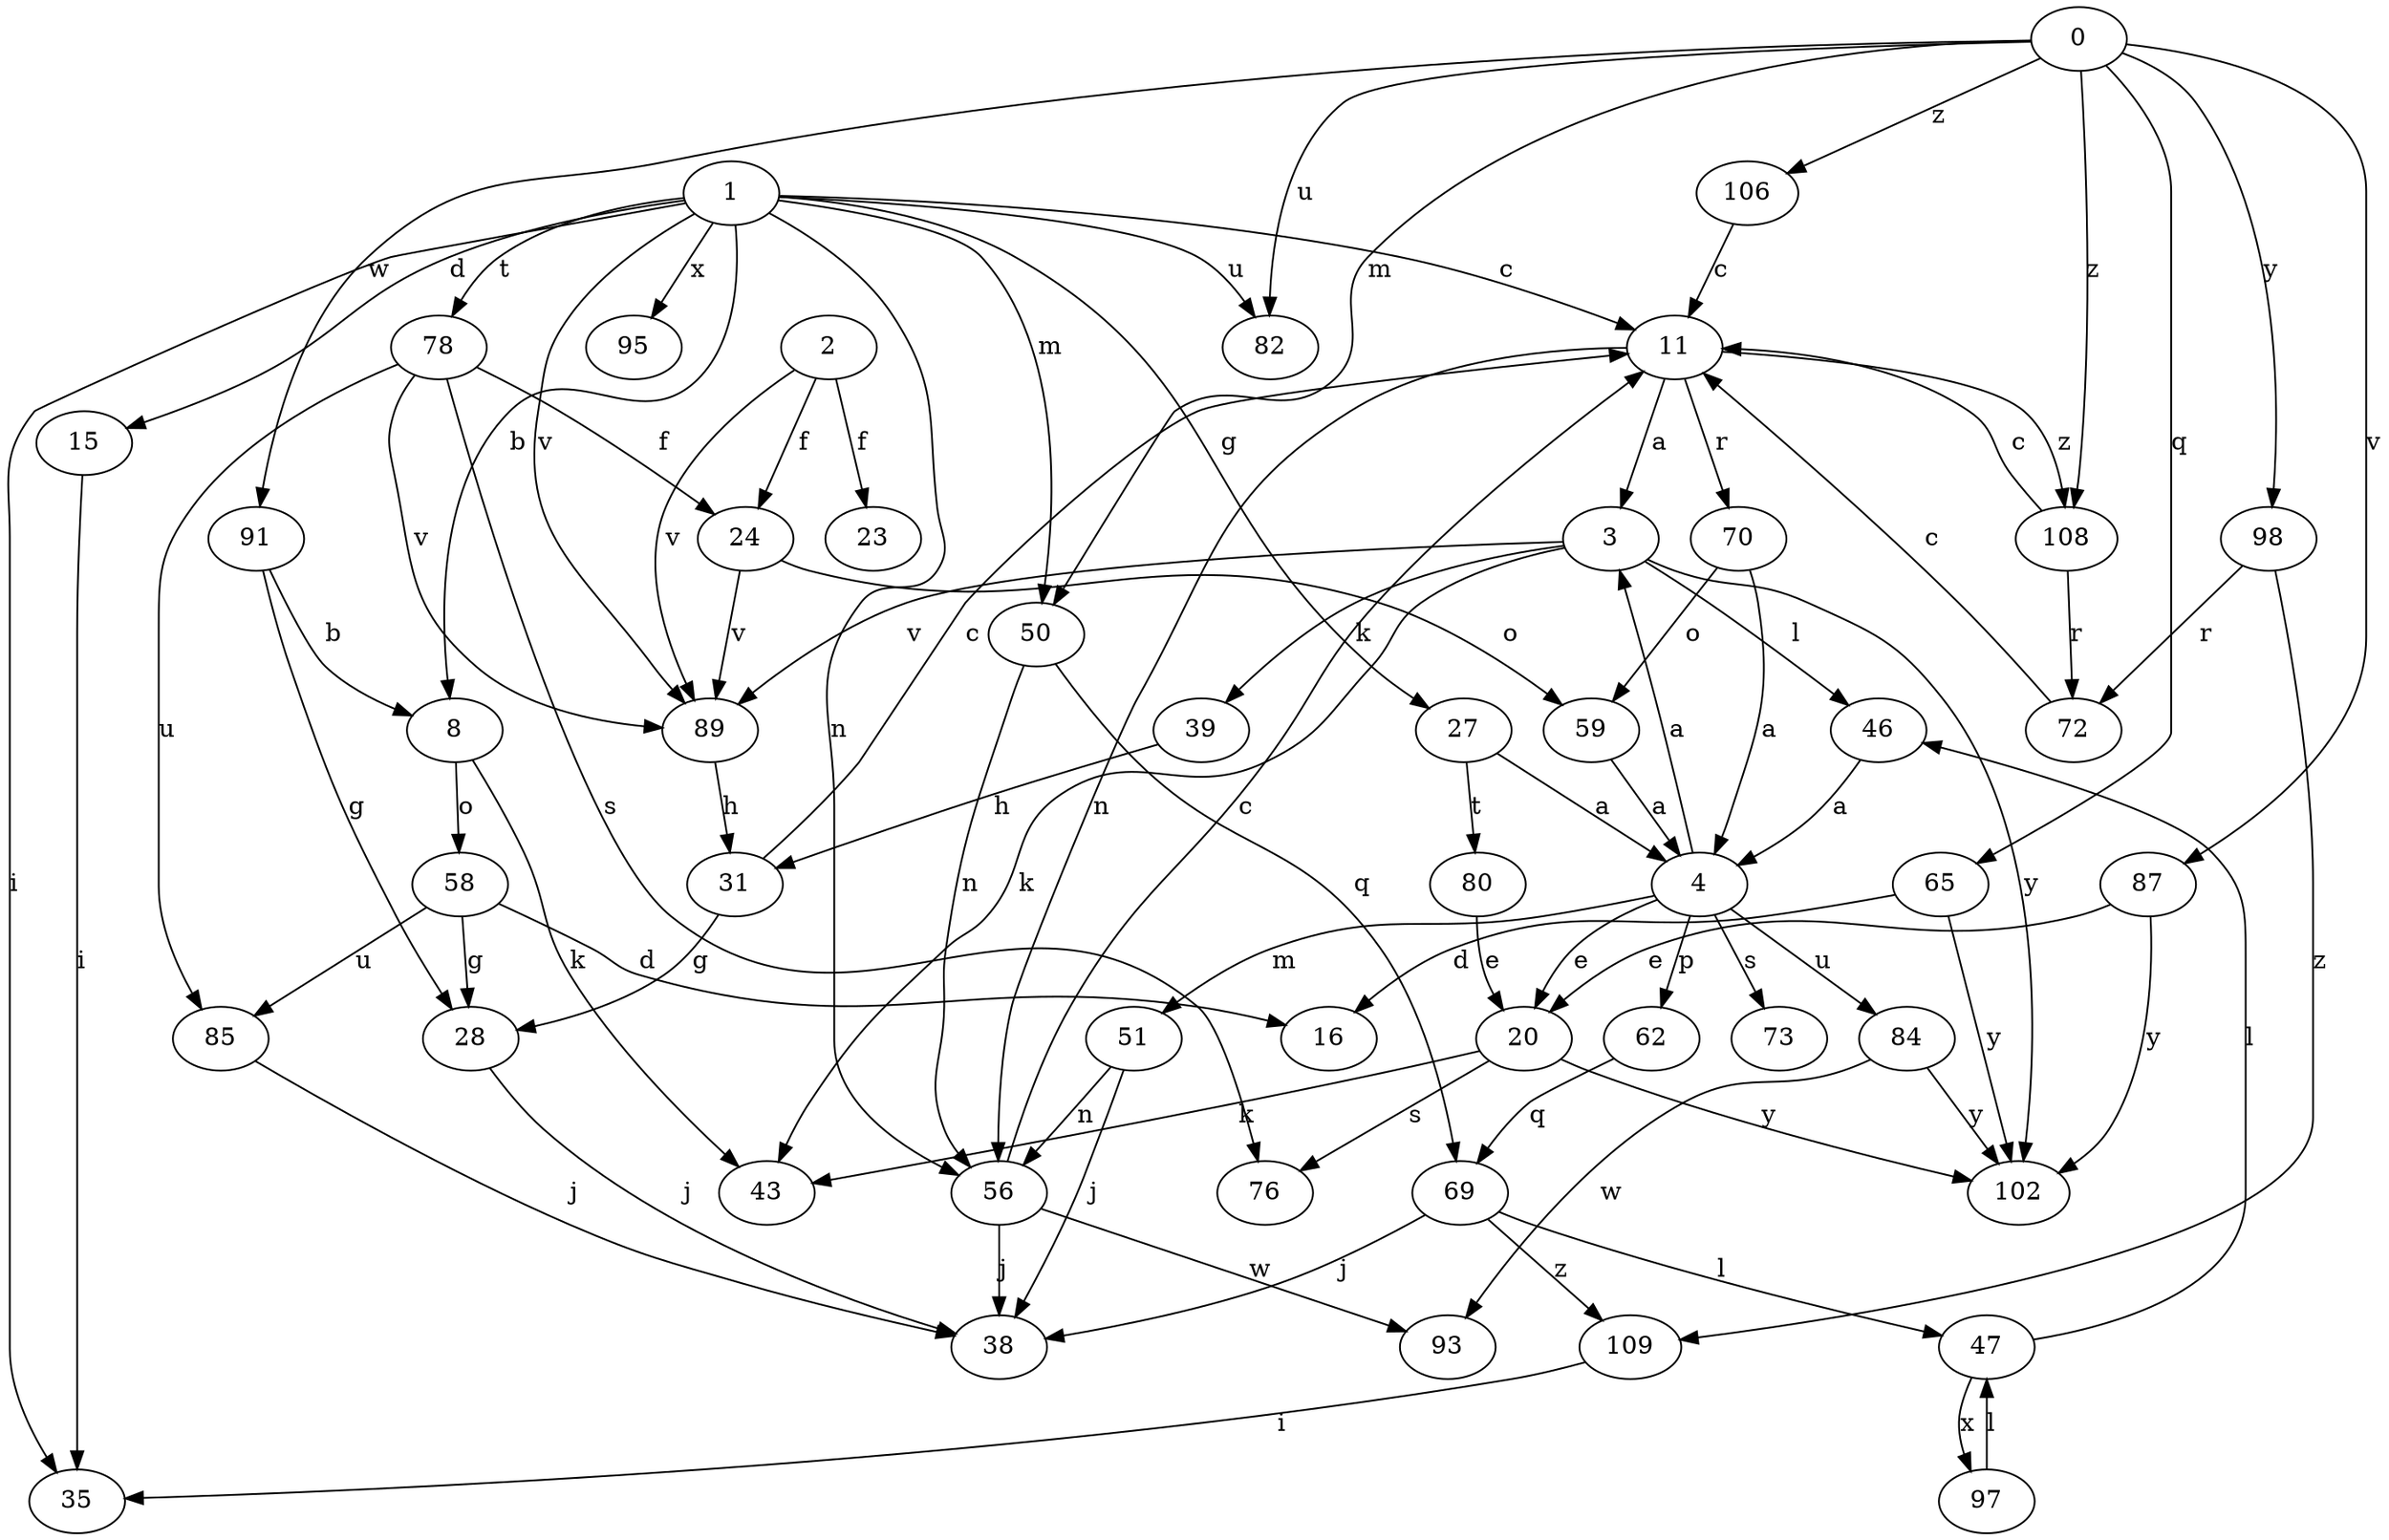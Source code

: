 strict digraph  {
1;
2;
3;
4;
8;
11;
15;
16;
20;
23;
24;
27;
28;
31;
35;
38;
39;
43;
46;
47;
50;
51;
56;
58;
59;
62;
65;
69;
70;
72;
73;
76;
78;
80;
0;
82;
84;
85;
87;
89;
91;
93;
95;
97;
98;
102;
106;
108;
109;
1 -> 8  [label=b];
1 -> 11  [label=c];
1 -> 15  [label=d];
1 -> 27  [label=g];
1 -> 35  [label=i];
1 -> 50  [label=m];
1 -> 56  [label=n];
1 -> 78  [label=t];
1 -> 82  [label=u];
1 -> 89  [label=v];
1 -> 95  [label=x];
2 -> 23  [label=f];
2 -> 24  [label=f];
2 -> 89  [label=v];
3 -> 39  [label=k];
3 -> 43  [label=k];
3 -> 46  [label=l];
3 -> 89  [label=v];
3 -> 102  [label=y];
4 -> 3  [label=a];
4 -> 20  [label=e];
4 -> 51  [label=m];
4 -> 62  [label=p];
4 -> 73  [label=s];
4 -> 84  [label=u];
8 -> 43  [label=k];
8 -> 58  [label=o];
11 -> 3  [label=a];
11 -> 56  [label=n];
11 -> 70  [label=r];
11 -> 108  [label=z];
15 -> 35  [label=i];
20 -> 43  [label=k];
20 -> 76  [label=s];
20 -> 102  [label=y];
24 -> 59  [label=o];
24 -> 89  [label=v];
27 -> 4  [label=a];
27 -> 80  [label=t];
28 -> 38  [label=j];
31 -> 11  [label=c];
31 -> 28  [label=g];
39 -> 31  [label=h];
46 -> 4  [label=a];
47 -> 46  [label=l];
47 -> 97  [label=x];
50 -> 56  [label=n];
50 -> 69  [label=q];
51 -> 38  [label=j];
51 -> 56  [label=n];
56 -> 11  [label=c];
56 -> 38  [label=j];
56 -> 93  [label=w];
58 -> 16  [label=d];
58 -> 28  [label=g];
58 -> 85  [label=u];
59 -> 4  [label=a];
62 -> 69  [label=q];
65 -> 16  [label=d];
65 -> 102  [label=y];
69 -> 38  [label=j];
69 -> 47  [label=l];
69 -> 109  [label=z];
70 -> 4  [label=a];
70 -> 59  [label=o];
72 -> 11  [label=c];
78 -> 24  [label=f];
78 -> 76  [label=s];
78 -> 85  [label=u];
78 -> 89  [label=v];
80 -> 20  [label=e];
0 -> 50  [label=m];
0 -> 65  [label=q];
0 -> 82  [label=u];
0 -> 87  [label=v];
0 -> 91  [label=w];
0 -> 98  [label=y];
0 -> 106  [label=z];
0 -> 108  [label=z];
84 -> 93  [label=w];
84 -> 102  [label=y];
85 -> 38  [label=j];
87 -> 20  [label=e];
87 -> 102  [label=y];
89 -> 31  [label=h];
91 -> 8  [label=b];
91 -> 28  [label=g];
97 -> 47  [label=l];
98 -> 72  [label=r];
98 -> 109  [label=z];
106 -> 11  [label=c];
108 -> 11  [label=c];
108 -> 72  [label=r];
109 -> 35  [label=i];
}
